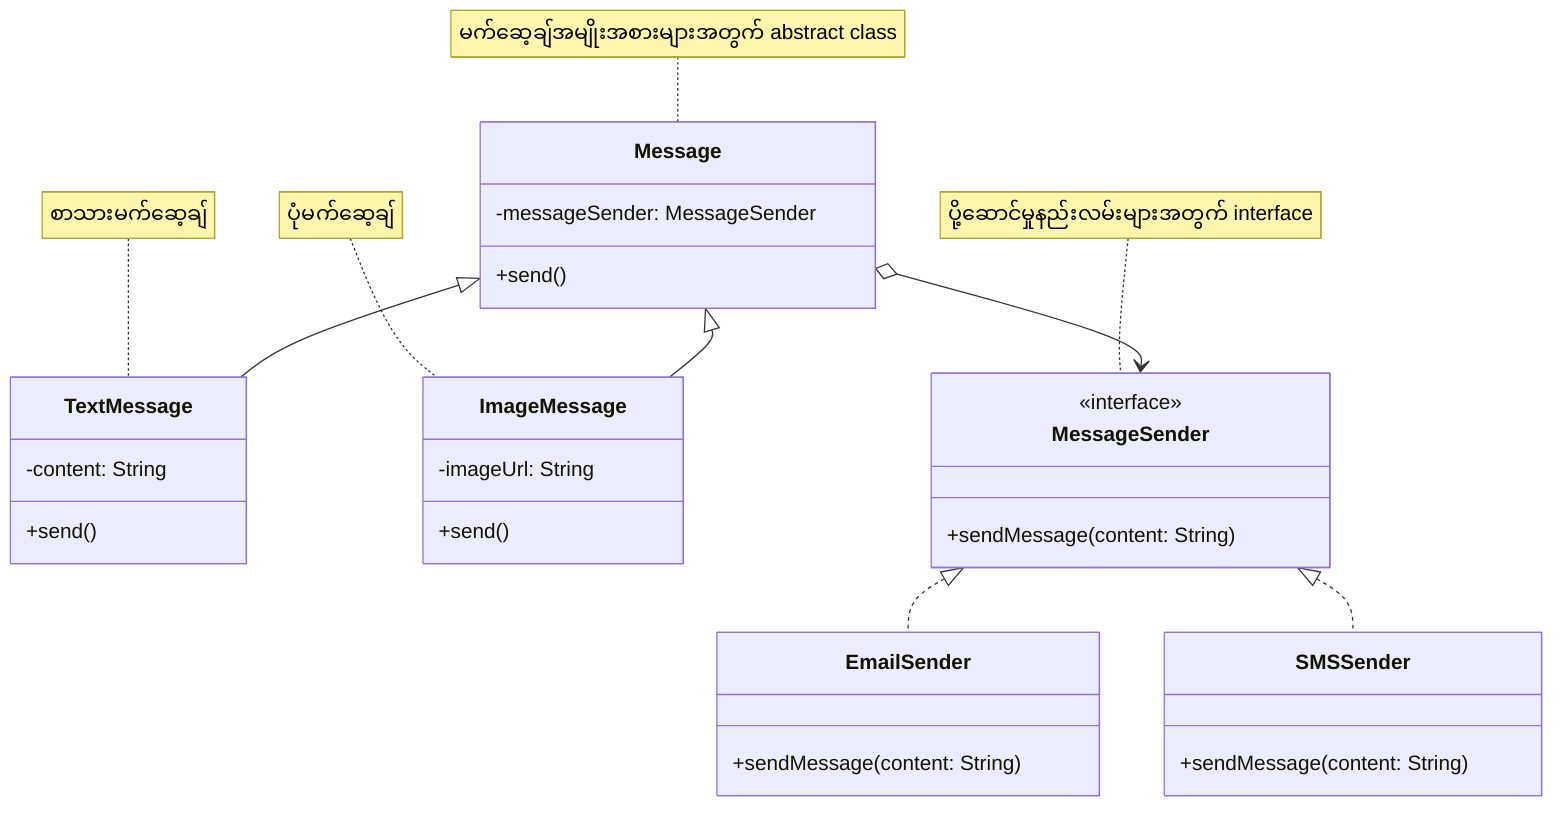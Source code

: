 classDiagram
    class Message {
        -messageSender: MessageSender
        +send()
    }
    class TextMessage {
        -content: String
        +send()
    }
    class ImageMessage {
        -imageUrl: String
        +send()
    }
    class MessageSender {
        <<interface>>
        +sendMessage(content: String)
    }
    class EmailSender {
        +sendMessage(content: String)
    }
    class SMSSender {
        +sendMessage(content: String)
    }

    Message <|-- TextMessage
    Message <|-- ImageMessage
    Message o--> MessageSender
    MessageSender <|.. EmailSender
    MessageSender <|.. SMSSender

    note for Message "မက်ဆေ့ချ်အမျိုးအစားများအတွက် abstract class"
    note for MessageSender "ပို့ဆောင်မှုနည်းလမ်းများအတွက် interface"
    note for TextMessage "စာသားမက်ဆေ့ချ်"
    note for ImageMessage "ပုံမက်ဆေ့ချ်"